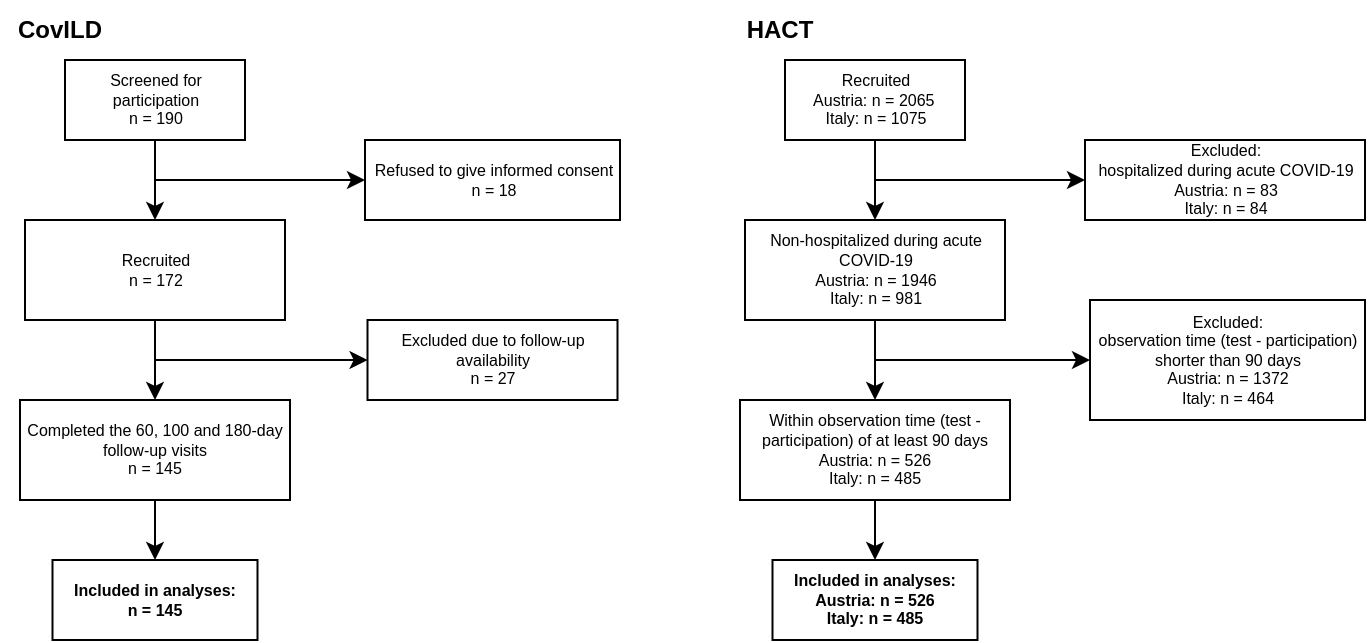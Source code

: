 <mxfile version="15.4.0" type="device"><diagram id="kymrSNZIO9Yu_4YMd4-S" name="Page-1"><mxGraphModel dx="905" dy="672" grid="1" gridSize="10" guides="1" tooltips="1" connect="1" arrows="1" fold="1" page="1" pageScale="1" pageWidth="690" pageHeight="980" math="0" shadow="0"><root><mxCell id="0"/><mxCell id="1" parent="0"/><mxCell id="g5Aw3cn5REU3yigZvrN2-1" value="" style="group" vertex="1" connectable="0" parent="1"><mxGeometry x="370" y="30" width="312.5" height="290" as="geometry"/></mxCell><mxCell id="_BLpWY3MZK7QqgqzMw1A-1" value="Recruited&lt;br style=&quot;font-size: 8px&quot;&gt;Austria: n = 2065&amp;nbsp;&lt;br&gt;Italy: n = 1075" style="rounded=0;whiteSpace=wrap;html=1;fontSize=8;" parent="g5Aw3cn5REU3yigZvrN2-1" vertex="1"><mxGeometry x="22.5" width="90" height="40" as="geometry"/></mxCell><mxCell id="_BLpWY3MZK7QqgqzMw1A-2" value="Non-hospitalized during acute COVID-19&lt;br style=&quot;font-size: 8px&quot;&gt;Austria: n = 1946&lt;br&gt;Italy: n = 981" style="rounded=0;whiteSpace=wrap;html=1;fontSize=8;" parent="g5Aw3cn5REU3yigZvrN2-1" vertex="1"><mxGeometry x="2.5" y="80" width="130" height="50" as="geometry"/></mxCell><mxCell id="_BLpWY3MZK7QqgqzMw1A-10" style="edgeStyle=orthogonalEdgeStyle;rounded=0;orthogonalLoop=1;jettySize=auto;html=1;entryX=0.5;entryY=0;entryDx=0;entryDy=0;fontSize=8;" parent="g5Aw3cn5REU3yigZvrN2-1" source="_BLpWY3MZK7QqgqzMw1A-1" target="_BLpWY3MZK7QqgqzMw1A-2" edge="1"><mxGeometry relative="1" as="geometry"/></mxCell><mxCell id="_BLpWY3MZK7QqgqzMw1A-3" value="Within observation time (test - participation) of at least 90 days&lt;br style=&quot;font-size: 8px&quot;&gt;Austria: n = 526&lt;br&gt;Italy: n = 485" style="rounded=0;whiteSpace=wrap;html=1;fontSize=8;" parent="g5Aw3cn5REU3yigZvrN2-1" vertex="1"><mxGeometry y="170" width="135" height="50" as="geometry"/></mxCell><mxCell id="_BLpWY3MZK7QqgqzMw1A-11" style="edgeStyle=orthogonalEdgeStyle;rounded=0;orthogonalLoop=1;jettySize=auto;html=1;entryX=0.5;entryY=0;entryDx=0;entryDy=0;fontSize=8;" parent="g5Aw3cn5REU3yigZvrN2-1" source="_BLpWY3MZK7QqgqzMw1A-2" target="_BLpWY3MZK7QqgqzMw1A-3" edge="1"><mxGeometry relative="1" as="geometry"/></mxCell><mxCell id="_BLpWY3MZK7QqgqzMw1A-4" value="Included in analyses:&lt;br style=&quot;font-size: 8px&quot;&gt;Austria: n = 526&lt;br&gt;Italy: n = 485" style="rounded=0;whiteSpace=wrap;html=1;fontStyle=1;fontSize=8;" parent="g5Aw3cn5REU3yigZvrN2-1" vertex="1"><mxGeometry x="16.25" y="250" width="102.5" height="40" as="geometry"/></mxCell><mxCell id="_BLpWY3MZK7QqgqzMw1A-12" style="edgeStyle=orthogonalEdgeStyle;rounded=0;orthogonalLoop=1;jettySize=auto;html=1;entryX=0.5;entryY=0;entryDx=0;entryDy=0;fontSize=8;" parent="g5Aw3cn5REU3yigZvrN2-1" source="_BLpWY3MZK7QqgqzMw1A-3" target="_BLpWY3MZK7QqgqzMw1A-4" edge="1"><mxGeometry relative="1" as="geometry"/></mxCell><mxCell id="_BLpWY3MZK7QqgqzMw1A-7" value="Excluded: &lt;br&gt;hospitalized during acute COVID-19&lt;br&gt;Austria: n = 83&lt;br&gt;Italy: n = 84" style="rounded=0;whiteSpace=wrap;html=1;fontSize=8;" parent="g5Aw3cn5REU3yigZvrN2-1" vertex="1"><mxGeometry x="172.5" y="40" width="140" height="40" as="geometry"/></mxCell><mxCell id="_BLpWY3MZK7QqgqzMw1A-14" style="edgeStyle=orthogonalEdgeStyle;rounded=0;orthogonalLoop=1;jettySize=auto;html=1;entryX=0;entryY=0.5;entryDx=0;entryDy=0;fontSize=8;" parent="g5Aw3cn5REU3yigZvrN2-1" source="_BLpWY3MZK7QqgqzMw1A-1" target="_BLpWY3MZK7QqgqzMw1A-7" edge="1"><mxGeometry relative="1" as="geometry"><Array as="points"><mxPoint x="67.5" y="60"/></Array></mxGeometry></mxCell><mxCell id="_BLpWY3MZK7QqgqzMw1A-9" value="Excluded:&lt;br&gt;observation time (test - participation) shorter than 90 days&lt;br&gt;Austria: n = 1372&lt;br&gt;Italy: n = 464" style="rounded=0;whiteSpace=wrap;html=1;fontSize=8;" parent="g5Aw3cn5REU3yigZvrN2-1" vertex="1"><mxGeometry x="175" y="120" width="137.5" height="60" as="geometry"/></mxCell><mxCell id="_BLpWY3MZK7QqgqzMw1A-13" style="edgeStyle=orthogonalEdgeStyle;rounded=0;orthogonalLoop=1;jettySize=auto;html=1;entryX=0;entryY=0.5;entryDx=0;entryDy=0;fontSize=8;" parent="g5Aw3cn5REU3yigZvrN2-1" source="_BLpWY3MZK7QqgqzMw1A-2" target="_BLpWY3MZK7QqgqzMw1A-9" edge="1"><mxGeometry relative="1" as="geometry"><Array as="points"><mxPoint x="67.5" y="150"/><mxPoint x="174.5" y="150"/></Array></mxGeometry></mxCell><mxCell id="g5Aw3cn5REU3yigZvrN2-14" value="CovILD" style="text;html=1;strokeColor=none;fillColor=none;align=center;verticalAlign=middle;whiteSpace=wrap;rounded=0;fontSize=12;fontStyle=1" vertex="1" parent="1"><mxGeometry width="60" height="30" as="geometry"/></mxCell><mxCell id="g5Aw3cn5REU3yigZvrN2-15" value="HACT" style="text;html=1;strokeColor=none;fillColor=none;align=center;verticalAlign=middle;whiteSpace=wrap;rounded=0;fontSize=12;fontStyle=1" vertex="1" parent="1"><mxGeometry x="360" width="60" height="30" as="geometry"/></mxCell><mxCell id="g5Aw3cn5REU3yigZvrN2-3" value="Screened for participation&lt;br style=&quot;font-size: 8px&quot;&gt;n = 190" style="rounded=0;whiteSpace=wrap;html=1;fontSize=8;" vertex="1" parent="1"><mxGeometry x="32.5" y="30" width="90" height="40" as="geometry"/></mxCell><mxCell id="g5Aw3cn5REU3yigZvrN2-4" value="Recruited&lt;br&gt;n = 172" style="rounded=0;whiteSpace=wrap;html=1;fontSize=8;" vertex="1" parent="1"><mxGeometry x="12.5" y="110" width="130" height="50" as="geometry"/></mxCell><mxCell id="g5Aw3cn5REU3yigZvrN2-5" style="edgeStyle=orthogonalEdgeStyle;rounded=0;orthogonalLoop=1;jettySize=auto;html=1;entryX=0.5;entryY=0;entryDx=0;entryDy=0;fontSize=8;" edge="1" parent="1" source="g5Aw3cn5REU3yigZvrN2-3" target="g5Aw3cn5REU3yigZvrN2-4"><mxGeometry x="10" y="30" as="geometry"/></mxCell><mxCell id="g5Aw3cn5REU3yigZvrN2-6" value="Completed the 60, 100 and 180-day follow-up visits&lt;br&gt;n = 145" style="rounded=0;whiteSpace=wrap;html=1;fontSize=8;" vertex="1" parent="1"><mxGeometry x="10" y="200" width="135" height="50" as="geometry"/></mxCell><mxCell id="g5Aw3cn5REU3yigZvrN2-7" style="edgeStyle=orthogonalEdgeStyle;rounded=0;orthogonalLoop=1;jettySize=auto;html=1;entryX=0.5;entryY=0;entryDx=0;entryDy=0;fontSize=8;" edge="1" parent="1" source="g5Aw3cn5REU3yigZvrN2-4" target="g5Aw3cn5REU3yigZvrN2-6"><mxGeometry x="10" y="30" as="geometry"/></mxCell><mxCell id="g5Aw3cn5REU3yigZvrN2-8" value="Included in analyses:&lt;br style=&quot;font-size: 8px&quot;&gt;n = 145" style="rounded=0;whiteSpace=wrap;html=1;fontStyle=1;fontSize=8;" vertex="1" parent="1"><mxGeometry x="26.25" y="280" width="102.5" height="40" as="geometry"/></mxCell><mxCell id="g5Aw3cn5REU3yigZvrN2-9" style="edgeStyle=orthogonalEdgeStyle;rounded=0;orthogonalLoop=1;jettySize=auto;html=1;entryX=0.5;entryY=0;entryDx=0;entryDy=0;fontSize=8;" edge="1" parent="1" source="g5Aw3cn5REU3yigZvrN2-6" target="g5Aw3cn5REU3yigZvrN2-8"><mxGeometry x="10" y="30" as="geometry"/></mxCell><mxCell id="g5Aw3cn5REU3yigZvrN2-10" value="Refused to give informed consent&lt;br&gt;n = 18" style="rounded=0;whiteSpace=wrap;html=1;fontSize=8;" vertex="1" parent="1"><mxGeometry x="182.5" y="70" width="127.5" height="40" as="geometry"/></mxCell><mxCell id="g5Aw3cn5REU3yigZvrN2-11" style="edgeStyle=orthogonalEdgeStyle;rounded=0;orthogonalLoop=1;jettySize=auto;html=1;entryX=0;entryY=0.5;entryDx=0;entryDy=0;fontSize=8;" edge="1" parent="1" source="g5Aw3cn5REU3yigZvrN2-3" target="g5Aw3cn5REU3yigZvrN2-10"><mxGeometry x="10" y="30" as="geometry"><Array as="points"><mxPoint x="77.5" y="90"/></Array></mxGeometry></mxCell><mxCell id="g5Aw3cn5REU3yigZvrN2-12" value="Excluded due to follow-up availability&lt;br&gt;n = 27" style="rounded=0;whiteSpace=wrap;html=1;fontSize=8;" vertex="1" parent="1"><mxGeometry x="183.75" y="160" width="125" height="40" as="geometry"/></mxCell><mxCell id="g5Aw3cn5REU3yigZvrN2-13" style="edgeStyle=orthogonalEdgeStyle;rounded=0;orthogonalLoop=1;jettySize=auto;html=1;entryX=0;entryY=0.5;entryDx=0;entryDy=0;fontSize=8;" edge="1" parent="1" source="g5Aw3cn5REU3yigZvrN2-4" target="g5Aw3cn5REU3yigZvrN2-12"><mxGeometry x="10" y="30" as="geometry"><Array as="points"><mxPoint x="77.5" y="180"/><mxPoint x="184.5" y="180"/></Array></mxGeometry></mxCell></root></mxGraphModel></diagram></mxfile>